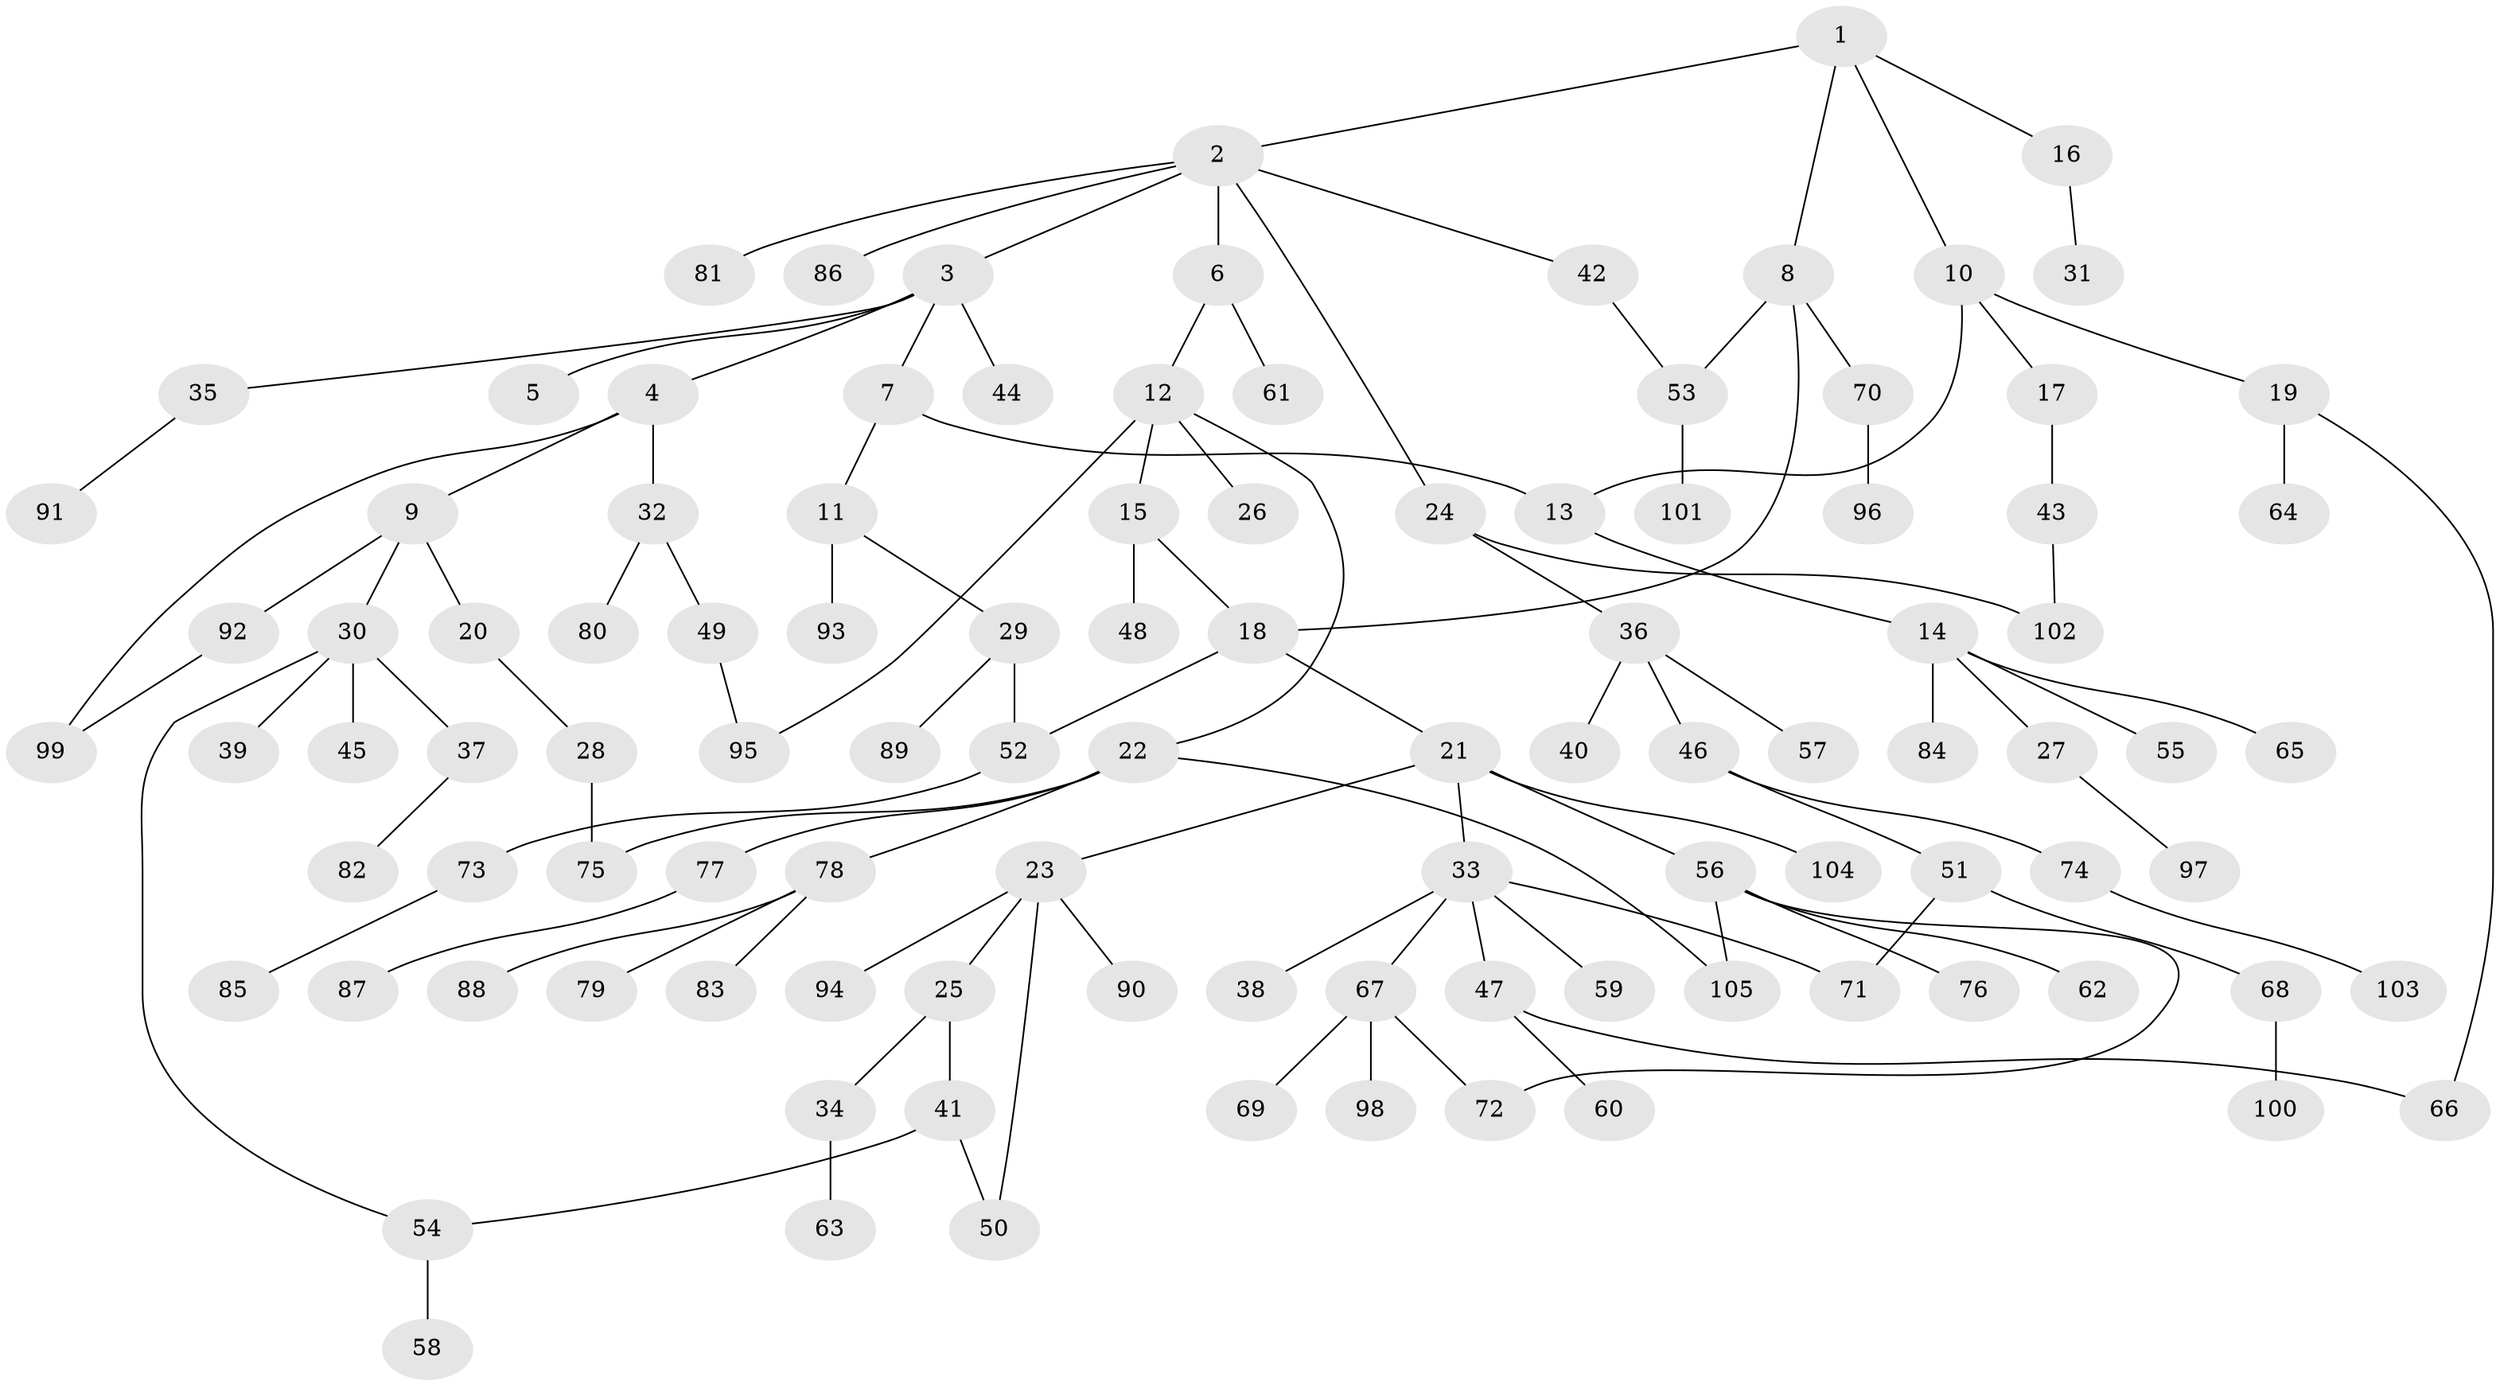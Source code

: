 // Generated by graph-tools (version 1.1) at 2025/49/03/09/25 03:49:16]
// undirected, 105 vertices, 118 edges
graph export_dot {
graph [start="1"]
  node [color=gray90,style=filled];
  1;
  2;
  3;
  4;
  5;
  6;
  7;
  8;
  9;
  10;
  11;
  12;
  13;
  14;
  15;
  16;
  17;
  18;
  19;
  20;
  21;
  22;
  23;
  24;
  25;
  26;
  27;
  28;
  29;
  30;
  31;
  32;
  33;
  34;
  35;
  36;
  37;
  38;
  39;
  40;
  41;
  42;
  43;
  44;
  45;
  46;
  47;
  48;
  49;
  50;
  51;
  52;
  53;
  54;
  55;
  56;
  57;
  58;
  59;
  60;
  61;
  62;
  63;
  64;
  65;
  66;
  67;
  68;
  69;
  70;
  71;
  72;
  73;
  74;
  75;
  76;
  77;
  78;
  79;
  80;
  81;
  82;
  83;
  84;
  85;
  86;
  87;
  88;
  89;
  90;
  91;
  92;
  93;
  94;
  95;
  96;
  97;
  98;
  99;
  100;
  101;
  102;
  103;
  104;
  105;
  1 -- 2;
  1 -- 8;
  1 -- 10;
  1 -- 16;
  2 -- 3;
  2 -- 6;
  2 -- 24;
  2 -- 42;
  2 -- 81;
  2 -- 86;
  3 -- 4;
  3 -- 5;
  3 -- 7;
  3 -- 35;
  3 -- 44;
  4 -- 9;
  4 -- 32;
  4 -- 99;
  6 -- 12;
  6 -- 61;
  7 -- 11;
  7 -- 13;
  8 -- 18;
  8 -- 53;
  8 -- 70;
  9 -- 20;
  9 -- 30;
  9 -- 92;
  10 -- 17;
  10 -- 19;
  10 -- 13;
  11 -- 29;
  11 -- 93;
  12 -- 15;
  12 -- 22;
  12 -- 26;
  12 -- 95;
  13 -- 14;
  14 -- 27;
  14 -- 55;
  14 -- 65;
  14 -- 84;
  15 -- 48;
  15 -- 18;
  16 -- 31;
  17 -- 43;
  18 -- 21;
  18 -- 52;
  19 -- 64;
  19 -- 66;
  20 -- 28;
  21 -- 23;
  21 -- 33;
  21 -- 56;
  21 -- 104;
  22 -- 75;
  22 -- 77;
  22 -- 78;
  22 -- 105;
  23 -- 25;
  23 -- 50;
  23 -- 90;
  23 -- 94;
  24 -- 36;
  24 -- 102;
  25 -- 34;
  25 -- 41;
  27 -- 97;
  28 -- 75;
  29 -- 52;
  29 -- 89;
  30 -- 37;
  30 -- 39;
  30 -- 45;
  30 -- 54;
  32 -- 49;
  32 -- 80;
  33 -- 38;
  33 -- 47;
  33 -- 59;
  33 -- 67;
  33 -- 71;
  34 -- 63;
  35 -- 91;
  36 -- 40;
  36 -- 46;
  36 -- 57;
  37 -- 82;
  41 -- 54;
  41 -- 50;
  42 -- 53;
  43 -- 102;
  46 -- 51;
  46 -- 74;
  47 -- 60;
  47 -- 66;
  49 -- 95;
  51 -- 68;
  51 -- 71;
  52 -- 73;
  53 -- 101;
  54 -- 58;
  56 -- 62;
  56 -- 72;
  56 -- 76;
  56 -- 105;
  67 -- 69;
  67 -- 98;
  67 -- 72;
  68 -- 100;
  70 -- 96;
  73 -- 85;
  74 -- 103;
  77 -- 87;
  78 -- 79;
  78 -- 83;
  78 -- 88;
  92 -- 99;
}

